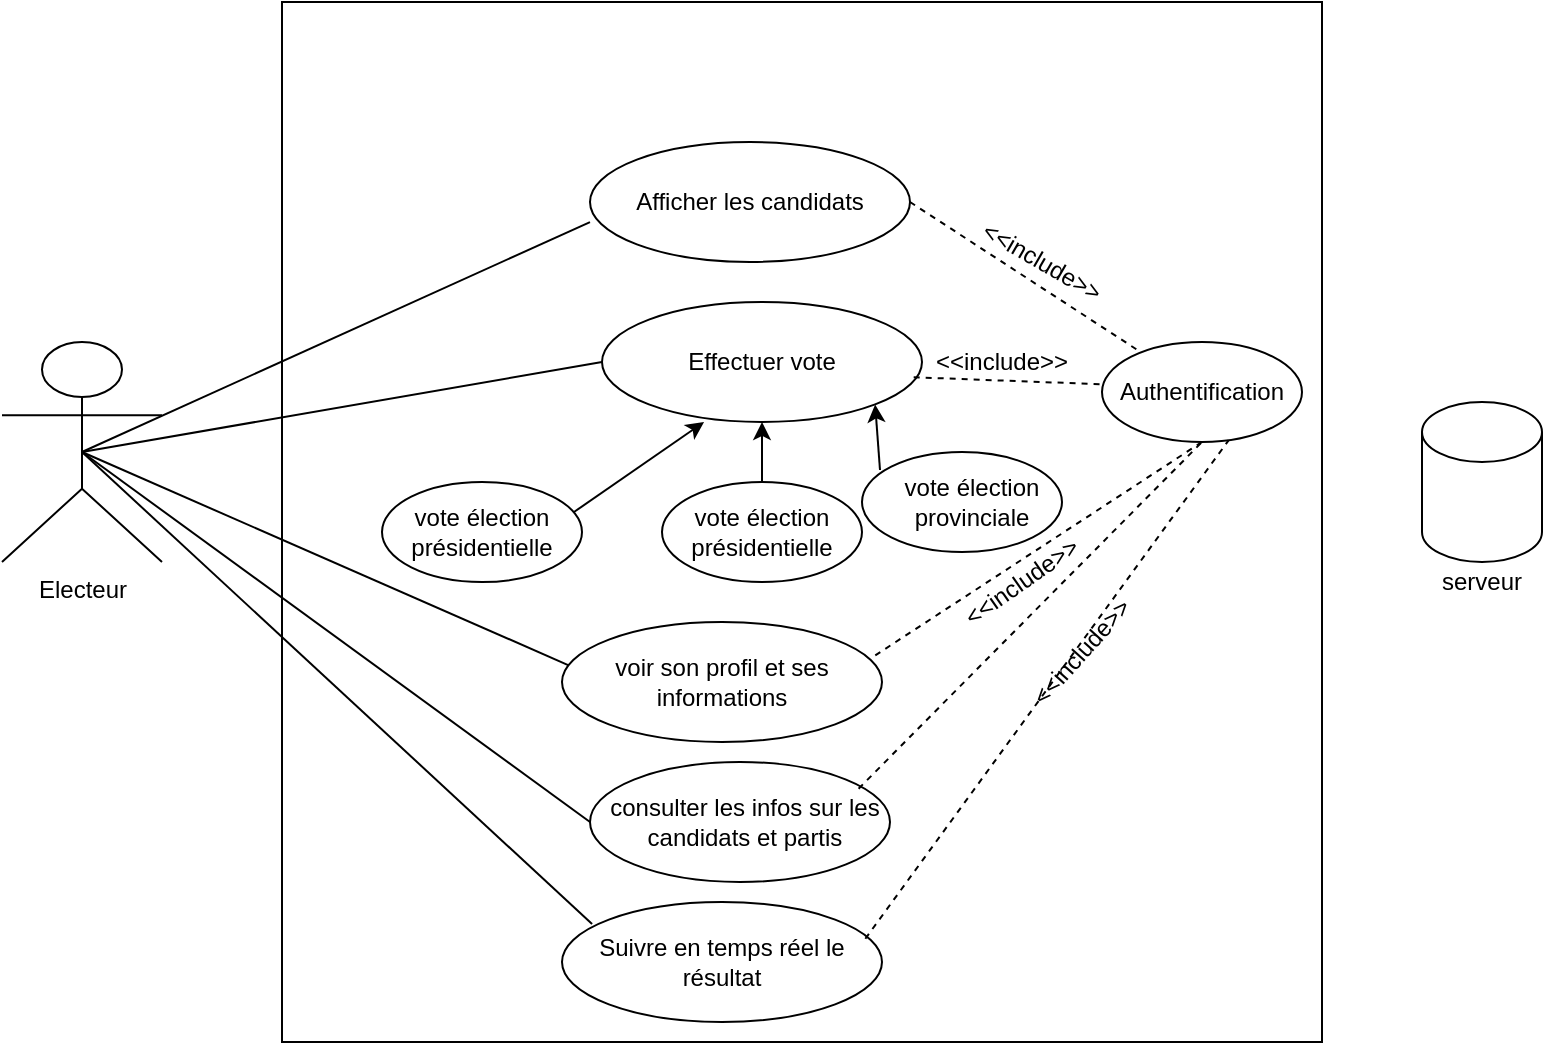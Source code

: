 <mxfile version="13.9.9" type="device"><diagram id="Z6MUGP4B7cwG4tlNdUFD" name="Page-1"><mxGraphModel dx="1110" dy="505" grid="1" gridSize="10" guides="1" tooltips="1" connect="1" arrows="1" fold="1" page="1" pageScale="1" pageWidth="827" pageHeight="1169" math="0" shadow="0"><root><mxCell id="0"/><mxCell id="1" parent="0"/><mxCell id="mTKxkIt7TCueEKFXFkDg-1" value="Electeur" style="shape=umlActor;verticalLabelPosition=bottom;verticalAlign=top;html=1;outlineConnect=0;" parent="1" vertex="1"><mxGeometry x="40" y="170" width="80" height="110" as="geometry"/></mxCell><mxCell id="mTKxkIt7TCueEKFXFkDg-3" value="" style="whiteSpace=wrap;html=1;aspect=fixed;rounded=0;glass=0;" parent="1" vertex="1"><mxGeometry x="180" width="520" height="520" as="geometry"/></mxCell><mxCell id="Obvhnn0oyQZ9hAwtSG1L-4" value="" style="group" parent="1" vertex="1" connectable="0"><mxGeometry x="334" y="70" width="160" height="60" as="geometry"/></mxCell><mxCell id="Obvhnn0oyQZ9hAwtSG1L-1" value="" style="ellipse;whiteSpace=wrap;html=1;" parent="Obvhnn0oyQZ9hAwtSG1L-4" vertex="1"><mxGeometry width="160" height="60" as="geometry"/></mxCell><mxCell id="Obvhnn0oyQZ9hAwtSG1L-3" value="Afficher les candidats" style="text;html=1;strokeColor=none;fillColor=none;align=center;verticalAlign=middle;whiteSpace=wrap;rounded=0;" parent="Obvhnn0oyQZ9hAwtSG1L-4" vertex="1"><mxGeometry x="15" y="20" width="130" height="20" as="geometry"/></mxCell><mxCell id="Obvhnn0oyQZ9hAwtSG1L-6" value="" style="group" parent="1" vertex="1" connectable="0"><mxGeometry x="340" y="150" width="160" height="60" as="geometry"/></mxCell><mxCell id="Obvhnn0oyQZ9hAwtSG1L-7" value="" style="ellipse;whiteSpace=wrap;html=1;" parent="Obvhnn0oyQZ9hAwtSG1L-6" vertex="1"><mxGeometry width="160" height="60" as="geometry"/></mxCell><mxCell id="Obvhnn0oyQZ9hAwtSG1L-8" value="Effectuer vote" style="text;html=1;strokeColor=none;fillColor=none;align=center;verticalAlign=middle;whiteSpace=wrap;rounded=0;" parent="Obvhnn0oyQZ9hAwtSG1L-6" vertex="1"><mxGeometry x="15" y="20" width="130" height="20" as="geometry"/></mxCell><mxCell id="Obvhnn0oyQZ9hAwtSG1L-15" value="" style="group" parent="1" vertex="1" connectable="0"><mxGeometry x="250" y="230" width="140" height="50" as="geometry"/></mxCell><mxCell id="Obvhnn0oyQZ9hAwtSG1L-18" value="" style="group" parent="Obvhnn0oyQZ9hAwtSG1L-15" vertex="1" connectable="0"><mxGeometry x="-40" y="10" width="140" height="50" as="geometry"/></mxCell><mxCell id="Obvhnn0oyQZ9hAwtSG1L-13" value="" style="ellipse;whiteSpace=wrap;html=1;" parent="Obvhnn0oyQZ9hAwtSG1L-18" vertex="1"><mxGeometry x="20" width="100" height="50" as="geometry"/></mxCell><mxCell id="Obvhnn0oyQZ9hAwtSG1L-14" value="vote élection présidentielle" style="text;html=1;strokeColor=none;fillColor=none;align=center;verticalAlign=middle;whiteSpace=wrap;rounded=0;" parent="Obvhnn0oyQZ9hAwtSG1L-18" vertex="1"><mxGeometry y="15" width="140" height="20" as="geometry"/></mxCell><mxCell id="Obvhnn0oyQZ9hAwtSG1L-22" value="" style="group" parent="1" vertex="1" connectable="0"><mxGeometry x="420" y="240" width="140" height="70" as="geometry"/></mxCell><mxCell id="Obvhnn0oyQZ9hAwtSG1L-19" value="" style="group" parent="Obvhnn0oyQZ9hAwtSG1L-22" vertex="1" connectable="0"><mxGeometry x="-70" width="140" height="50" as="geometry"/></mxCell><mxCell id="Obvhnn0oyQZ9hAwtSG1L-20" value="" style="ellipse;whiteSpace=wrap;html=1;" parent="Obvhnn0oyQZ9hAwtSG1L-19" vertex="1"><mxGeometry x="20" width="100" height="50" as="geometry"/></mxCell><mxCell id="Obvhnn0oyQZ9hAwtSG1L-21" value="vote élection présidentielle" style="text;html=1;strokeColor=none;fillColor=none;align=center;verticalAlign=middle;whiteSpace=wrap;rounded=0;" parent="Obvhnn0oyQZ9hAwtSG1L-19" vertex="1"><mxGeometry y="15" width="140" height="20" as="geometry"/></mxCell><mxCell id="Obvhnn0oyQZ9hAwtSG1L-26" value="" style="endArrow=classic;html=1;entryX=0.5;entryY=1;entryDx=0;entryDy=0;exitX=0.5;exitY=0;exitDx=0;exitDy=0;" parent="1" source="Obvhnn0oyQZ9hAwtSG1L-20" target="Obvhnn0oyQZ9hAwtSG1L-7" edge="1"><mxGeometry width="50" height="50" relative="1" as="geometry"><mxPoint x="370" y="270" as="sourcePoint"/><mxPoint x="344.96" y="231.02" as="targetPoint"/></mxGeometry></mxCell><mxCell id="Obvhnn0oyQZ9hAwtSG1L-27" value="" style="endArrow=classic;html=1;entryX=1;entryY=1;entryDx=0;entryDy=0;exitX=0.09;exitY=0.18;exitDx=0;exitDy=0;exitPerimeter=0;" parent="1" source="Obvhnn0oyQZ9hAwtSG1L-23" target="Obvhnn0oyQZ9hAwtSG1L-7" edge="1"><mxGeometry width="50" height="50" relative="1" as="geometry"><mxPoint x="440" y="250" as="sourcePoint"/><mxPoint x="380" y="230" as="targetPoint"/></mxGeometry></mxCell><mxCell id="Obvhnn0oyQZ9hAwtSG1L-25" value="" style="endArrow=classic;html=1;entryX=0.319;entryY=1;entryDx=0;entryDy=0;entryPerimeter=0;exitX=0.96;exitY=0.3;exitDx=0;exitDy=0;exitPerimeter=0;" parent="1" source="Obvhnn0oyQZ9hAwtSG1L-13" target="Obvhnn0oyQZ9hAwtSG1L-7" edge="1"><mxGeometry width="50" height="50" relative="1" as="geometry"><mxPoint x="320" y="220" as="sourcePoint"/><mxPoint x="390" y="190" as="targetPoint"/></mxGeometry></mxCell><mxCell id="Obvhnn0oyQZ9hAwtSG1L-29" value="" style="group" parent="1" vertex="1" connectable="0"><mxGeometry x="320" y="450" width="160" height="60" as="geometry"/></mxCell><mxCell id="Obvhnn0oyQZ9hAwtSG1L-30" value="" style="ellipse;whiteSpace=wrap;html=1;" parent="Obvhnn0oyQZ9hAwtSG1L-29" vertex="1"><mxGeometry width="160" height="60" as="geometry"/></mxCell><mxCell id="Obvhnn0oyQZ9hAwtSG1L-31" value="Suivre en temps réel le résultat" style="text;html=1;strokeColor=none;fillColor=none;align=center;verticalAlign=middle;whiteSpace=wrap;rounded=0;" parent="Obvhnn0oyQZ9hAwtSG1L-29" vertex="1"><mxGeometry x="15" y="20" width="130" height="20" as="geometry"/></mxCell><mxCell id="L37E1Bx6iXlKi0XUJWO4-2" value="" style="endArrow=none;html=1;entryX=0;entryY=0.667;entryDx=0;entryDy=0;entryPerimeter=0;" edge="1" parent="1" target="Obvhnn0oyQZ9hAwtSG1L-1"><mxGeometry width="50" height="50" relative="1" as="geometry"><mxPoint x="80" y="225" as="sourcePoint"/><mxPoint x="140" y="160" as="targetPoint"/></mxGeometry></mxCell><mxCell id="L37E1Bx6iXlKi0XUJWO4-3" value="" style="endArrow=none;html=1;entryX=0;entryY=0.5;entryDx=0;entryDy=0;exitX=0.5;exitY=0.5;exitDx=0;exitDy=0;exitPerimeter=0;" edge="1" parent="1" source="mTKxkIt7TCueEKFXFkDg-1" target="Obvhnn0oyQZ9hAwtSG1L-7"><mxGeometry width="50" height="50" relative="1" as="geometry"><mxPoint x="80" y="250.02" as="sourcePoint"/><mxPoint x="300" y="140.0" as="targetPoint"/></mxGeometry></mxCell><mxCell id="L37E1Bx6iXlKi0XUJWO4-4" value="" style="endArrow=none;html=1;entryX=0.094;entryY=0.183;entryDx=0;entryDy=0;entryPerimeter=0;exitX=0.5;exitY=0.5;exitDx=0;exitDy=0;exitPerimeter=0;" edge="1" parent="1" source="mTKxkIt7TCueEKFXFkDg-1" target="Obvhnn0oyQZ9hAwtSG1L-30"><mxGeometry width="50" height="50" relative="1" as="geometry"><mxPoint x="80" y="240.0" as="sourcePoint"/><mxPoint x="300" y="129.98" as="targetPoint"/></mxGeometry></mxCell><mxCell id="L37E1Bx6iXlKi0XUJWO4-5" value="" style="endArrow=none;dashed=1;html=1;exitX=0.974;exitY=0.627;exitDx=0;exitDy=0;exitPerimeter=0;entryX=0.143;entryY=0.307;entryDx=0;entryDy=0;entryPerimeter=0;" edge="1" parent="1" source="Obvhnn0oyQZ9hAwtSG1L-7" target="L37E1Bx6iXlKi0XUJWO4-10"><mxGeometry width="50" height="50" relative="1" as="geometry"><mxPoint x="480" y="220" as="sourcePoint"/><mxPoint x="530" y="170" as="targetPoint"/></mxGeometry></mxCell><mxCell id="L37E1Bx6iXlKi0XUJWO4-6" value="" style="endArrow=none;dashed=1;html=1;exitX=1;exitY=0.5;exitDx=0;exitDy=0;" edge="1" parent="1" source="Obvhnn0oyQZ9hAwtSG1L-1" target="L37E1Bx6iXlKi0XUJWO4-9"><mxGeometry width="50" height="50" relative="1" as="geometry"><mxPoint x="490" y="160" as="sourcePoint"/><mxPoint x="540" y="110" as="targetPoint"/></mxGeometry></mxCell><mxCell id="L37E1Bx6iXlKi0XUJWO4-8" value="" style="group" vertex="1" connectable="0" parent="1"><mxGeometry x="570" y="170" width="140" height="50" as="geometry"/></mxCell><mxCell id="L37E1Bx6iXlKi0XUJWO4-9" value="" style="ellipse;whiteSpace=wrap;html=1;" vertex="1" parent="L37E1Bx6iXlKi0XUJWO4-8"><mxGeometry x="20" width="100" height="50" as="geometry"/></mxCell><mxCell id="L37E1Bx6iXlKi0XUJWO4-10" value="Authentification" style="text;html=1;strokeColor=none;fillColor=none;align=center;verticalAlign=middle;whiteSpace=wrap;rounded=0;" vertex="1" parent="L37E1Bx6iXlKi0XUJWO4-8"><mxGeometry y="15" width="140" height="20" as="geometry"/></mxCell><mxCell id="L37E1Bx6iXlKi0XUJWO4-14" value="" style="endArrow=none;dashed=1;html=1;exitX=0.979;exitY=0.278;exitDx=0;exitDy=0;exitPerimeter=0;entryX=0.5;entryY=1;entryDx=0;entryDy=0;" edge="1" parent="1" source="L37E1Bx6iXlKi0XUJWO4-23" target="L37E1Bx6iXlKi0XUJWO4-9"><mxGeometry width="50" height="50" relative="1" as="geometry"><mxPoint x="460.0" y="370" as="sourcePoint"/><mxPoint x="580.485" y="379.822" as="targetPoint"/></mxGeometry></mxCell><mxCell id="Obvhnn0oyQZ9hAwtSG1L-23" value="" style="ellipse;whiteSpace=wrap;html=1;" parent="1" vertex="1"><mxGeometry x="470" y="225" width="100" height="50" as="geometry"/></mxCell><mxCell id="L37E1Bx6iXlKi0XUJWO4-16" value="vote élection provinciale" style="text;html=1;strokeColor=none;fillColor=none;align=center;verticalAlign=middle;whiteSpace=wrap;rounded=0;glass=0;" vertex="1" parent="1"><mxGeometry x="490" y="240" width="70" height="20" as="geometry"/></mxCell><mxCell id="L37E1Bx6iXlKi0XUJWO4-18" value="&amp;lt;&amp;lt;include&amp;gt;&amp;gt;" style="text;html=1;strokeColor=none;fillColor=none;align=center;verticalAlign=middle;whiteSpace=wrap;rounded=0;glass=0;rotation=-35;" vertex="1" parent="1"><mxGeometry x="530" y="280" width="40" height="20" as="geometry"/></mxCell><mxCell id="L37E1Bx6iXlKi0XUJWO4-20" value="&amp;lt;&amp;lt;include&amp;gt;&amp;gt;" style="text;html=1;strokeColor=none;fillColor=none;align=center;verticalAlign=middle;whiteSpace=wrap;rounded=0;glass=0;rotation=30;" vertex="1" parent="1"><mxGeometry x="540" y="120" width="40" height="20" as="geometry"/></mxCell><mxCell id="L37E1Bx6iXlKi0XUJWO4-21" value="&amp;lt;&amp;lt;include&amp;gt;&amp;gt;" style="text;html=1;strokeColor=none;fillColor=none;align=center;verticalAlign=middle;whiteSpace=wrap;rounded=0;glass=0;rotation=0;" vertex="1" parent="1"><mxGeometry x="520" y="170" width="40" height="20" as="geometry"/></mxCell><mxCell id="L37E1Bx6iXlKi0XUJWO4-22" value="" style="group" vertex="1" connectable="0" parent="1"><mxGeometry x="320" y="310" width="160" height="60" as="geometry"/></mxCell><mxCell id="L37E1Bx6iXlKi0XUJWO4-23" value="" style="ellipse;whiteSpace=wrap;html=1;" vertex="1" parent="L37E1Bx6iXlKi0XUJWO4-22"><mxGeometry width="160" height="60" as="geometry"/></mxCell><mxCell id="L37E1Bx6iXlKi0XUJWO4-24" value="voir son profil et ses informations" style="text;html=1;strokeColor=none;fillColor=none;align=center;verticalAlign=middle;whiteSpace=wrap;rounded=0;" vertex="1" parent="L37E1Bx6iXlKi0XUJWO4-22"><mxGeometry x="15" y="20" width="130" height="20" as="geometry"/></mxCell><mxCell id="L37E1Bx6iXlKi0XUJWO4-25" value="" style="endArrow=none;html=1;entryX=0.021;entryY=0.361;entryDx=0;entryDy=0;entryPerimeter=0;exitX=0.5;exitY=0.5;exitDx=0;exitDy=0;exitPerimeter=0;" edge="1" parent="1" source="mTKxkIt7TCueEKFXFkDg-1" target="L37E1Bx6iXlKi0XUJWO4-23"><mxGeometry width="50" height="50" relative="1" as="geometry"><mxPoint x="78.96" y="230" as="sourcePoint"/><mxPoint x="334.0" y="430.98" as="targetPoint"/></mxGeometry></mxCell><mxCell id="L37E1Bx6iXlKi0XUJWO4-26" value="" style="endArrow=none;dashed=1;html=1;exitX=0.948;exitY=0.306;exitDx=0;exitDy=0;exitPerimeter=0;entryX=0.633;entryY=0.983;entryDx=0;entryDy=0;entryPerimeter=0;" edge="1" parent="1" source="Obvhnn0oyQZ9hAwtSG1L-30" target="L37E1Bx6iXlKi0XUJWO4-9"><mxGeometry width="50" height="50" relative="1" as="geometry"><mxPoint x="494" y="420" as="sourcePoint"/><mxPoint x="674" y="270" as="targetPoint"/></mxGeometry></mxCell><mxCell id="L37E1Bx6iXlKi0XUJWO4-27" value="&amp;lt;&amp;lt;include&amp;gt;&amp;gt;" style="text;html=1;strokeColor=none;fillColor=none;align=center;verticalAlign=middle;whiteSpace=wrap;rounded=0;glass=0;rotation=-48;" vertex="1" parent="1"><mxGeometry x="560" y="315" width="40" height="20" as="geometry"/></mxCell><mxCell id="L37E1Bx6iXlKi0XUJWO4-28" value="" style="shape=cylinder3;whiteSpace=wrap;html=1;boundedLbl=1;backgroundOutline=1;size=15;rounded=0;glass=0;" vertex="1" parent="1"><mxGeometry x="750" y="200" width="60" height="80" as="geometry"/></mxCell><mxCell id="L37E1Bx6iXlKi0XUJWO4-29" value="serveur" style="text;html=1;strokeColor=none;fillColor=none;align=center;verticalAlign=middle;whiteSpace=wrap;rounded=0;glass=0;" vertex="1" parent="1"><mxGeometry x="760" y="280" width="40" height="20" as="geometry"/></mxCell><mxCell id="L37E1Bx6iXlKi0XUJWO4-30" value="" style="ellipse;whiteSpace=wrap;html=1;" vertex="1" parent="1"><mxGeometry x="334" y="380" width="150" height="60" as="geometry"/></mxCell><mxCell id="L37E1Bx6iXlKi0XUJWO4-31" value="consulter les infos sur les candidats et partis" style="text;html=1;strokeColor=none;fillColor=none;align=center;verticalAlign=middle;whiteSpace=wrap;rounded=0;glass=0;" vertex="1" parent="1"><mxGeometry x="334" y="400" width="155" height="20" as="geometry"/></mxCell><mxCell id="L37E1Bx6iXlKi0XUJWO4-32" value="" style="endArrow=none;html=1;exitX=0.5;exitY=0.5;exitDx=0;exitDy=0;exitPerimeter=0;entryX=0;entryY=0.5;entryDx=0;entryDy=0;" edge="1" parent="1" source="mTKxkIt7TCueEKFXFkDg-1" target="L37E1Bx6iXlKi0XUJWO4-31"><mxGeometry width="50" height="50" relative="1" as="geometry"><mxPoint x="90" y="230" as="sourcePoint"/><mxPoint x="170" y="290" as="targetPoint"/></mxGeometry></mxCell><mxCell id="L37E1Bx6iXlKi0XUJWO4-33" value="" style="endArrow=none;dashed=1;html=1;exitX=0.979;exitY=0.278;exitDx=0;exitDy=0;exitPerimeter=0;entryX=0.5;entryY=1;entryDx=0;entryDy=0;" edge="1" parent="1" target="L37E1Bx6iXlKi0XUJWO4-9"><mxGeometry width="50" height="50" relative="1" as="geometry"><mxPoint x="468.32" y="393.34" as="sourcePoint"/><mxPoint x="631.68" y="286.66" as="targetPoint"/></mxGeometry></mxCell></root></mxGraphModel></diagram></mxfile>